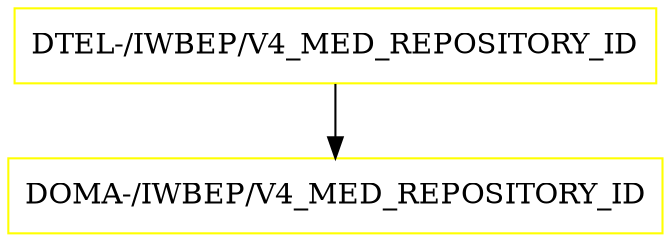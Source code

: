 digraph G {
  "DTEL-/IWBEP/V4_MED_REPOSITORY_ID" [shape=box,color=yellow];
  "DOMA-/IWBEP/V4_MED_REPOSITORY_ID" [shape=box,color=yellow,URL="./DOMA_%23IWBEP%23V4_MED_REPOSITORY_ID.html"];
  "DTEL-/IWBEP/V4_MED_REPOSITORY_ID" -> "DOMA-/IWBEP/V4_MED_REPOSITORY_ID";
}
